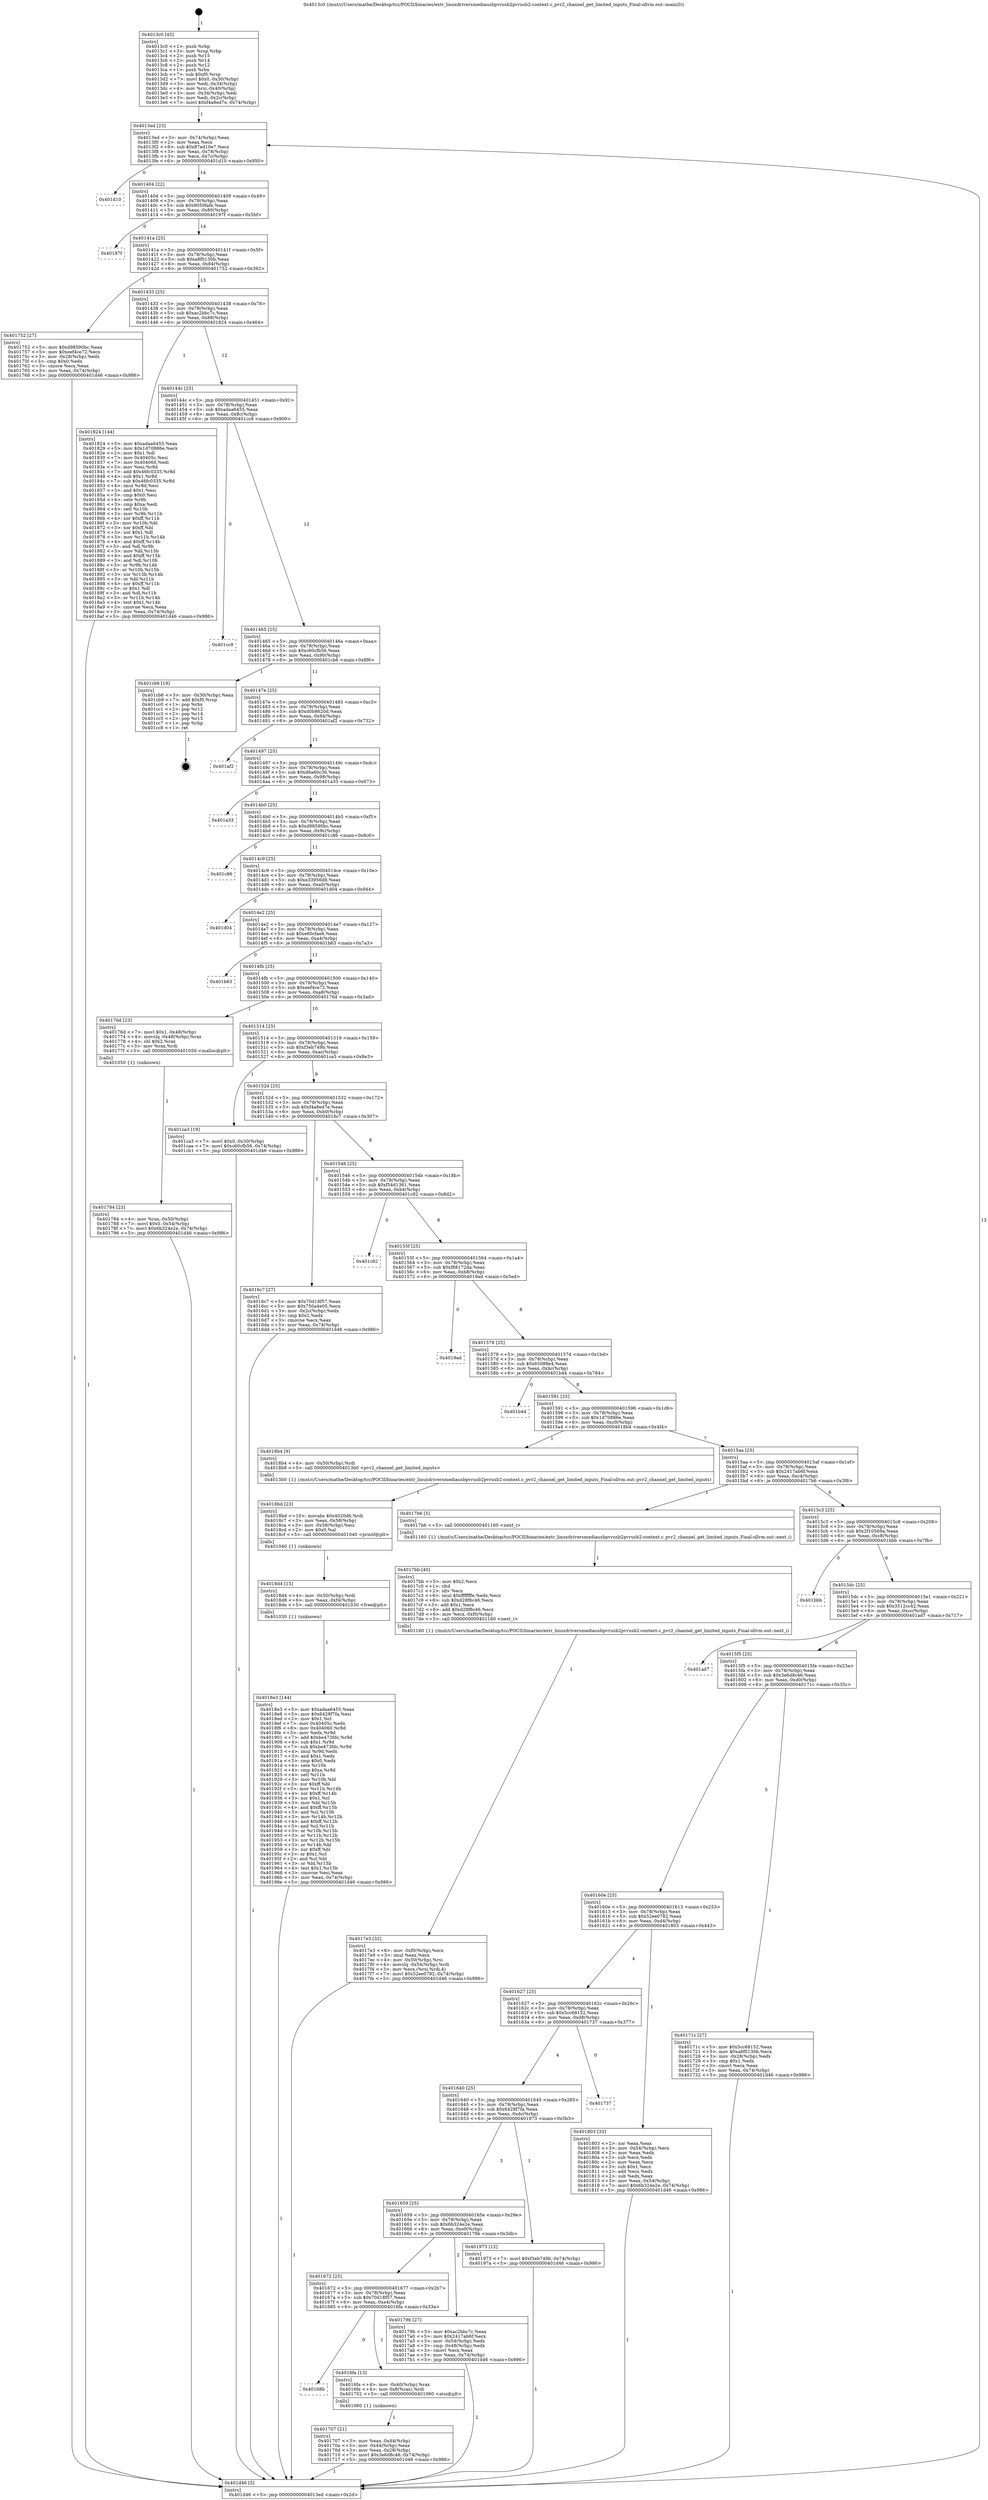 digraph "0x4013c0" {
  label = "0x4013c0 (/mnt/c/Users/mathe/Desktop/tcc/POCII/binaries/extr_linuxdriversmediausbpvrusb2pvrusb2-context.c_pvr2_channel_get_limited_inputs_Final-ollvm.out::main(0))"
  labelloc = "t"
  node[shape=record]

  Entry [label="",width=0.3,height=0.3,shape=circle,fillcolor=black,style=filled]
  "0x4013ed" [label="{
     0x4013ed [23]\l
     | [instrs]\l
     &nbsp;&nbsp;0x4013ed \<+3\>: mov -0x74(%rbp),%eax\l
     &nbsp;&nbsp;0x4013f0 \<+2\>: mov %eax,%ecx\l
     &nbsp;&nbsp;0x4013f2 \<+6\>: sub $0x87ed10e7,%ecx\l
     &nbsp;&nbsp;0x4013f8 \<+3\>: mov %eax,-0x78(%rbp)\l
     &nbsp;&nbsp;0x4013fb \<+3\>: mov %ecx,-0x7c(%rbp)\l
     &nbsp;&nbsp;0x4013fe \<+6\>: je 0000000000401d10 \<main+0x950\>\l
  }"]
  "0x401d10" [label="{
     0x401d10\l
  }", style=dashed]
  "0x401404" [label="{
     0x401404 [22]\l
     | [instrs]\l
     &nbsp;&nbsp;0x401404 \<+5\>: jmp 0000000000401409 \<main+0x49\>\l
     &nbsp;&nbsp;0x401409 \<+3\>: mov -0x78(%rbp),%eax\l
     &nbsp;&nbsp;0x40140c \<+5\>: sub $0x9050fafe,%eax\l
     &nbsp;&nbsp;0x401411 \<+3\>: mov %eax,-0x80(%rbp)\l
     &nbsp;&nbsp;0x401414 \<+6\>: je 000000000040197f \<main+0x5bf\>\l
  }"]
  Exit [label="",width=0.3,height=0.3,shape=circle,fillcolor=black,style=filled,peripheries=2]
  "0x40197f" [label="{
     0x40197f\l
  }", style=dashed]
  "0x40141a" [label="{
     0x40141a [25]\l
     | [instrs]\l
     &nbsp;&nbsp;0x40141a \<+5\>: jmp 000000000040141f \<main+0x5f\>\l
     &nbsp;&nbsp;0x40141f \<+3\>: mov -0x78(%rbp),%eax\l
     &nbsp;&nbsp;0x401422 \<+5\>: sub $0xa8f0130b,%eax\l
     &nbsp;&nbsp;0x401427 \<+6\>: mov %eax,-0x84(%rbp)\l
     &nbsp;&nbsp;0x40142d \<+6\>: je 0000000000401752 \<main+0x392\>\l
  }"]
  "0x4018e3" [label="{
     0x4018e3 [144]\l
     | [instrs]\l
     &nbsp;&nbsp;0x4018e3 \<+5\>: mov $0xadaa6455,%eax\l
     &nbsp;&nbsp;0x4018e8 \<+5\>: mov $0x6428f7fa,%esi\l
     &nbsp;&nbsp;0x4018ed \<+2\>: mov $0x1,%cl\l
     &nbsp;&nbsp;0x4018ef \<+7\>: mov 0x40405c,%edx\l
     &nbsp;&nbsp;0x4018f6 \<+8\>: mov 0x404060,%r8d\l
     &nbsp;&nbsp;0x4018fe \<+3\>: mov %edx,%r9d\l
     &nbsp;&nbsp;0x401901 \<+7\>: add $0xbe473fdc,%r9d\l
     &nbsp;&nbsp;0x401908 \<+4\>: sub $0x1,%r9d\l
     &nbsp;&nbsp;0x40190c \<+7\>: sub $0xbe473fdc,%r9d\l
     &nbsp;&nbsp;0x401913 \<+4\>: imul %r9d,%edx\l
     &nbsp;&nbsp;0x401917 \<+3\>: and $0x1,%edx\l
     &nbsp;&nbsp;0x40191a \<+3\>: cmp $0x0,%edx\l
     &nbsp;&nbsp;0x40191d \<+4\>: sete %r10b\l
     &nbsp;&nbsp;0x401921 \<+4\>: cmp $0xa,%r8d\l
     &nbsp;&nbsp;0x401925 \<+4\>: setl %r11b\l
     &nbsp;&nbsp;0x401929 \<+3\>: mov %r10b,%bl\l
     &nbsp;&nbsp;0x40192c \<+3\>: xor $0xff,%bl\l
     &nbsp;&nbsp;0x40192f \<+3\>: mov %r11b,%r14b\l
     &nbsp;&nbsp;0x401932 \<+4\>: xor $0xff,%r14b\l
     &nbsp;&nbsp;0x401936 \<+3\>: xor $0x1,%cl\l
     &nbsp;&nbsp;0x401939 \<+3\>: mov %bl,%r15b\l
     &nbsp;&nbsp;0x40193c \<+4\>: and $0xff,%r15b\l
     &nbsp;&nbsp;0x401940 \<+3\>: and %cl,%r10b\l
     &nbsp;&nbsp;0x401943 \<+3\>: mov %r14b,%r12b\l
     &nbsp;&nbsp;0x401946 \<+4\>: and $0xff,%r12b\l
     &nbsp;&nbsp;0x40194a \<+3\>: and %cl,%r11b\l
     &nbsp;&nbsp;0x40194d \<+3\>: or %r10b,%r15b\l
     &nbsp;&nbsp;0x401950 \<+3\>: or %r11b,%r12b\l
     &nbsp;&nbsp;0x401953 \<+3\>: xor %r12b,%r15b\l
     &nbsp;&nbsp;0x401956 \<+3\>: or %r14b,%bl\l
     &nbsp;&nbsp;0x401959 \<+3\>: xor $0xff,%bl\l
     &nbsp;&nbsp;0x40195c \<+3\>: or $0x1,%cl\l
     &nbsp;&nbsp;0x40195f \<+2\>: and %cl,%bl\l
     &nbsp;&nbsp;0x401961 \<+3\>: or %bl,%r15b\l
     &nbsp;&nbsp;0x401964 \<+4\>: test $0x1,%r15b\l
     &nbsp;&nbsp;0x401968 \<+3\>: cmovne %esi,%eax\l
     &nbsp;&nbsp;0x40196b \<+3\>: mov %eax,-0x74(%rbp)\l
     &nbsp;&nbsp;0x40196e \<+5\>: jmp 0000000000401d46 \<main+0x986\>\l
  }"]
  "0x401752" [label="{
     0x401752 [27]\l
     | [instrs]\l
     &nbsp;&nbsp;0x401752 \<+5\>: mov $0xd98590bc,%eax\l
     &nbsp;&nbsp;0x401757 \<+5\>: mov $0xeef4ce72,%ecx\l
     &nbsp;&nbsp;0x40175c \<+3\>: mov -0x28(%rbp),%edx\l
     &nbsp;&nbsp;0x40175f \<+3\>: cmp $0x0,%edx\l
     &nbsp;&nbsp;0x401762 \<+3\>: cmove %ecx,%eax\l
     &nbsp;&nbsp;0x401765 \<+3\>: mov %eax,-0x74(%rbp)\l
     &nbsp;&nbsp;0x401768 \<+5\>: jmp 0000000000401d46 \<main+0x986\>\l
  }"]
  "0x401433" [label="{
     0x401433 [25]\l
     | [instrs]\l
     &nbsp;&nbsp;0x401433 \<+5\>: jmp 0000000000401438 \<main+0x78\>\l
     &nbsp;&nbsp;0x401438 \<+3\>: mov -0x78(%rbp),%eax\l
     &nbsp;&nbsp;0x40143b \<+5\>: sub $0xac2bbc7c,%eax\l
     &nbsp;&nbsp;0x401440 \<+6\>: mov %eax,-0x88(%rbp)\l
     &nbsp;&nbsp;0x401446 \<+6\>: je 0000000000401824 \<main+0x464\>\l
  }"]
  "0x4018d4" [label="{
     0x4018d4 [15]\l
     | [instrs]\l
     &nbsp;&nbsp;0x4018d4 \<+4\>: mov -0x50(%rbp),%rdi\l
     &nbsp;&nbsp;0x4018d8 \<+6\>: mov %eax,-0xf4(%rbp)\l
     &nbsp;&nbsp;0x4018de \<+5\>: call 0000000000401030 \<free@plt\>\l
     | [calls]\l
     &nbsp;&nbsp;0x401030 \{1\} (unknown)\l
  }"]
  "0x401824" [label="{
     0x401824 [144]\l
     | [instrs]\l
     &nbsp;&nbsp;0x401824 \<+5\>: mov $0xadaa6455,%eax\l
     &nbsp;&nbsp;0x401829 \<+5\>: mov $0x1d70886e,%ecx\l
     &nbsp;&nbsp;0x40182e \<+2\>: mov $0x1,%dl\l
     &nbsp;&nbsp;0x401830 \<+7\>: mov 0x40405c,%esi\l
     &nbsp;&nbsp;0x401837 \<+7\>: mov 0x404060,%edi\l
     &nbsp;&nbsp;0x40183e \<+3\>: mov %esi,%r8d\l
     &nbsp;&nbsp;0x401841 \<+7\>: add $0x46fc0335,%r8d\l
     &nbsp;&nbsp;0x401848 \<+4\>: sub $0x1,%r8d\l
     &nbsp;&nbsp;0x40184c \<+7\>: sub $0x46fc0335,%r8d\l
     &nbsp;&nbsp;0x401853 \<+4\>: imul %r8d,%esi\l
     &nbsp;&nbsp;0x401857 \<+3\>: and $0x1,%esi\l
     &nbsp;&nbsp;0x40185a \<+3\>: cmp $0x0,%esi\l
     &nbsp;&nbsp;0x40185d \<+4\>: sete %r9b\l
     &nbsp;&nbsp;0x401861 \<+3\>: cmp $0xa,%edi\l
     &nbsp;&nbsp;0x401864 \<+4\>: setl %r10b\l
     &nbsp;&nbsp;0x401868 \<+3\>: mov %r9b,%r11b\l
     &nbsp;&nbsp;0x40186b \<+4\>: xor $0xff,%r11b\l
     &nbsp;&nbsp;0x40186f \<+3\>: mov %r10b,%bl\l
     &nbsp;&nbsp;0x401872 \<+3\>: xor $0xff,%bl\l
     &nbsp;&nbsp;0x401875 \<+3\>: xor $0x1,%dl\l
     &nbsp;&nbsp;0x401878 \<+3\>: mov %r11b,%r14b\l
     &nbsp;&nbsp;0x40187b \<+4\>: and $0xff,%r14b\l
     &nbsp;&nbsp;0x40187f \<+3\>: and %dl,%r9b\l
     &nbsp;&nbsp;0x401882 \<+3\>: mov %bl,%r15b\l
     &nbsp;&nbsp;0x401885 \<+4\>: and $0xff,%r15b\l
     &nbsp;&nbsp;0x401889 \<+3\>: and %dl,%r10b\l
     &nbsp;&nbsp;0x40188c \<+3\>: or %r9b,%r14b\l
     &nbsp;&nbsp;0x40188f \<+3\>: or %r10b,%r15b\l
     &nbsp;&nbsp;0x401892 \<+3\>: xor %r15b,%r14b\l
     &nbsp;&nbsp;0x401895 \<+3\>: or %bl,%r11b\l
     &nbsp;&nbsp;0x401898 \<+4\>: xor $0xff,%r11b\l
     &nbsp;&nbsp;0x40189c \<+3\>: or $0x1,%dl\l
     &nbsp;&nbsp;0x40189f \<+3\>: and %dl,%r11b\l
     &nbsp;&nbsp;0x4018a2 \<+3\>: or %r11b,%r14b\l
     &nbsp;&nbsp;0x4018a5 \<+4\>: test $0x1,%r14b\l
     &nbsp;&nbsp;0x4018a9 \<+3\>: cmovne %ecx,%eax\l
     &nbsp;&nbsp;0x4018ac \<+3\>: mov %eax,-0x74(%rbp)\l
     &nbsp;&nbsp;0x4018af \<+5\>: jmp 0000000000401d46 \<main+0x986\>\l
  }"]
  "0x40144c" [label="{
     0x40144c [25]\l
     | [instrs]\l
     &nbsp;&nbsp;0x40144c \<+5\>: jmp 0000000000401451 \<main+0x91\>\l
     &nbsp;&nbsp;0x401451 \<+3\>: mov -0x78(%rbp),%eax\l
     &nbsp;&nbsp;0x401454 \<+5\>: sub $0xadaa6455,%eax\l
     &nbsp;&nbsp;0x401459 \<+6\>: mov %eax,-0x8c(%rbp)\l
     &nbsp;&nbsp;0x40145f \<+6\>: je 0000000000401cc9 \<main+0x909\>\l
  }"]
  "0x4018bd" [label="{
     0x4018bd [23]\l
     | [instrs]\l
     &nbsp;&nbsp;0x4018bd \<+10\>: movabs $0x4020d6,%rdi\l
     &nbsp;&nbsp;0x4018c7 \<+3\>: mov %eax,-0x58(%rbp)\l
     &nbsp;&nbsp;0x4018ca \<+3\>: mov -0x58(%rbp),%esi\l
     &nbsp;&nbsp;0x4018cd \<+2\>: mov $0x0,%al\l
     &nbsp;&nbsp;0x4018cf \<+5\>: call 0000000000401040 \<printf@plt\>\l
     | [calls]\l
     &nbsp;&nbsp;0x401040 \{1\} (unknown)\l
  }"]
  "0x401cc9" [label="{
     0x401cc9\l
  }", style=dashed]
  "0x401465" [label="{
     0x401465 [25]\l
     | [instrs]\l
     &nbsp;&nbsp;0x401465 \<+5\>: jmp 000000000040146a \<main+0xaa\>\l
     &nbsp;&nbsp;0x40146a \<+3\>: mov -0x78(%rbp),%eax\l
     &nbsp;&nbsp;0x40146d \<+5\>: sub $0xc60cfb56,%eax\l
     &nbsp;&nbsp;0x401472 \<+6\>: mov %eax,-0x90(%rbp)\l
     &nbsp;&nbsp;0x401478 \<+6\>: je 0000000000401cb6 \<main+0x8f6\>\l
  }"]
  "0x4017e3" [label="{
     0x4017e3 [32]\l
     | [instrs]\l
     &nbsp;&nbsp;0x4017e3 \<+6\>: mov -0xf0(%rbp),%ecx\l
     &nbsp;&nbsp;0x4017e9 \<+3\>: imul %eax,%ecx\l
     &nbsp;&nbsp;0x4017ec \<+4\>: mov -0x50(%rbp),%rsi\l
     &nbsp;&nbsp;0x4017f0 \<+4\>: movslq -0x54(%rbp),%rdi\l
     &nbsp;&nbsp;0x4017f4 \<+3\>: mov %ecx,(%rsi,%rdi,4)\l
     &nbsp;&nbsp;0x4017f7 \<+7\>: movl $0x52ee0782,-0x74(%rbp)\l
     &nbsp;&nbsp;0x4017fe \<+5\>: jmp 0000000000401d46 \<main+0x986\>\l
  }"]
  "0x401cb6" [label="{
     0x401cb6 [19]\l
     | [instrs]\l
     &nbsp;&nbsp;0x401cb6 \<+3\>: mov -0x30(%rbp),%eax\l
     &nbsp;&nbsp;0x401cb9 \<+7\>: add $0xf0,%rsp\l
     &nbsp;&nbsp;0x401cc0 \<+1\>: pop %rbx\l
     &nbsp;&nbsp;0x401cc1 \<+2\>: pop %r12\l
     &nbsp;&nbsp;0x401cc3 \<+2\>: pop %r14\l
     &nbsp;&nbsp;0x401cc5 \<+2\>: pop %r15\l
     &nbsp;&nbsp;0x401cc7 \<+1\>: pop %rbp\l
     &nbsp;&nbsp;0x401cc8 \<+1\>: ret\l
  }"]
  "0x40147e" [label="{
     0x40147e [25]\l
     | [instrs]\l
     &nbsp;&nbsp;0x40147e \<+5\>: jmp 0000000000401483 \<main+0xc3\>\l
     &nbsp;&nbsp;0x401483 \<+3\>: mov -0x78(%rbp),%eax\l
     &nbsp;&nbsp;0x401486 \<+5\>: sub $0xd0b8620d,%eax\l
     &nbsp;&nbsp;0x40148b \<+6\>: mov %eax,-0x94(%rbp)\l
     &nbsp;&nbsp;0x401491 \<+6\>: je 0000000000401af2 \<main+0x732\>\l
  }"]
  "0x4017bb" [label="{
     0x4017bb [40]\l
     | [instrs]\l
     &nbsp;&nbsp;0x4017bb \<+5\>: mov $0x2,%ecx\l
     &nbsp;&nbsp;0x4017c0 \<+1\>: cltd\l
     &nbsp;&nbsp;0x4017c1 \<+2\>: idiv %ecx\l
     &nbsp;&nbsp;0x4017c3 \<+6\>: imul $0xfffffffe,%edx,%ecx\l
     &nbsp;&nbsp;0x4017c9 \<+6\>: sub $0xd28f6c46,%ecx\l
     &nbsp;&nbsp;0x4017cf \<+3\>: add $0x1,%ecx\l
     &nbsp;&nbsp;0x4017d2 \<+6\>: add $0xd28f6c46,%ecx\l
     &nbsp;&nbsp;0x4017d8 \<+6\>: mov %ecx,-0xf0(%rbp)\l
     &nbsp;&nbsp;0x4017de \<+5\>: call 0000000000401160 \<next_i\>\l
     | [calls]\l
     &nbsp;&nbsp;0x401160 \{1\} (/mnt/c/Users/mathe/Desktop/tcc/POCII/binaries/extr_linuxdriversmediausbpvrusb2pvrusb2-context.c_pvr2_channel_get_limited_inputs_Final-ollvm.out::next_i)\l
  }"]
  "0x401af2" [label="{
     0x401af2\l
  }", style=dashed]
  "0x401497" [label="{
     0x401497 [25]\l
     | [instrs]\l
     &nbsp;&nbsp;0x401497 \<+5\>: jmp 000000000040149c \<main+0xdc\>\l
     &nbsp;&nbsp;0x40149c \<+3\>: mov -0x78(%rbp),%eax\l
     &nbsp;&nbsp;0x40149f \<+5\>: sub $0xd6a60c36,%eax\l
     &nbsp;&nbsp;0x4014a4 \<+6\>: mov %eax,-0x98(%rbp)\l
     &nbsp;&nbsp;0x4014aa \<+6\>: je 0000000000401a33 \<main+0x673\>\l
  }"]
  "0x401784" [label="{
     0x401784 [23]\l
     | [instrs]\l
     &nbsp;&nbsp;0x401784 \<+4\>: mov %rax,-0x50(%rbp)\l
     &nbsp;&nbsp;0x401788 \<+7\>: movl $0x0,-0x54(%rbp)\l
     &nbsp;&nbsp;0x40178f \<+7\>: movl $0x6b324e2e,-0x74(%rbp)\l
     &nbsp;&nbsp;0x401796 \<+5\>: jmp 0000000000401d46 \<main+0x986\>\l
  }"]
  "0x401a33" [label="{
     0x401a33\l
  }", style=dashed]
  "0x4014b0" [label="{
     0x4014b0 [25]\l
     | [instrs]\l
     &nbsp;&nbsp;0x4014b0 \<+5\>: jmp 00000000004014b5 \<main+0xf5\>\l
     &nbsp;&nbsp;0x4014b5 \<+3\>: mov -0x78(%rbp),%eax\l
     &nbsp;&nbsp;0x4014b8 \<+5\>: sub $0xd98590bc,%eax\l
     &nbsp;&nbsp;0x4014bd \<+6\>: mov %eax,-0x9c(%rbp)\l
     &nbsp;&nbsp;0x4014c3 \<+6\>: je 0000000000401c86 \<main+0x8c6\>\l
  }"]
  "0x401707" [label="{
     0x401707 [21]\l
     | [instrs]\l
     &nbsp;&nbsp;0x401707 \<+3\>: mov %eax,-0x44(%rbp)\l
     &nbsp;&nbsp;0x40170a \<+3\>: mov -0x44(%rbp),%eax\l
     &nbsp;&nbsp;0x40170d \<+3\>: mov %eax,-0x28(%rbp)\l
     &nbsp;&nbsp;0x401710 \<+7\>: movl $0x3e6d8c46,-0x74(%rbp)\l
     &nbsp;&nbsp;0x401717 \<+5\>: jmp 0000000000401d46 \<main+0x986\>\l
  }"]
  "0x401c86" [label="{
     0x401c86\l
  }", style=dashed]
  "0x4014c9" [label="{
     0x4014c9 [25]\l
     | [instrs]\l
     &nbsp;&nbsp;0x4014c9 \<+5\>: jmp 00000000004014ce \<main+0x10e\>\l
     &nbsp;&nbsp;0x4014ce \<+3\>: mov -0x78(%rbp),%eax\l
     &nbsp;&nbsp;0x4014d1 \<+5\>: sub $0xe33956d8,%eax\l
     &nbsp;&nbsp;0x4014d6 \<+6\>: mov %eax,-0xa0(%rbp)\l
     &nbsp;&nbsp;0x4014dc \<+6\>: je 0000000000401d04 \<main+0x944\>\l
  }"]
  "0x40168b" [label="{
     0x40168b\l
  }", style=dashed]
  "0x401d04" [label="{
     0x401d04\l
  }", style=dashed]
  "0x4014e2" [label="{
     0x4014e2 [25]\l
     | [instrs]\l
     &nbsp;&nbsp;0x4014e2 \<+5\>: jmp 00000000004014e7 \<main+0x127\>\l
     &nbsp;&nbsp;0x4014e7 \<+3\>: mov -0x78(%rbp),%eax\l
     &nbsp;&nbsp;0x4014ea \<+5\>: sub $0xe60cfae6,%eax\l
     &nbsp;&nbsp;0x4014ef \<+6\>: mov %eax,-0xa4(%rbp)\l
     &nbsp;&nbsp;0x4014f5 \<+6\>: je 0000000000401b63 \<main+0x7a3\>\l
  }"]
  "0x4016fa" [label="{
     0x4016fa [13]\l
     | [instrs]\l
     &nbsp;&nbsp;0x4016fa \<+4\>: mov -0x40(%rbp),%rax\l
     &nbsp;&nbsp;0x4016fe \<+4\>: mov 0x8(%rax),%rdi\l
     &nbsp;&nbsp;0x401702 \<+5\>: call 0000000000401060 \<atoi@plt\>\l
     | [calls]\l
     &nbsp;&nbsp;0x401060 \{1\} (unknown)\l
  }"]
  "0x401b63" [label="{
     0x401b63\l
  }", style=dashed]
  "0x4014fb" [label="{
     0x4014fb [25]\l
     | [instrs]\l
     &nbsp;&nbsp;0x4014fb \<+5\>: jmp 0000000000401500 \<main+0x140\>\l
     &nbsp;&nbsp;0x401500 \<+3\>: mov -0x78(%rbp),%eax\l
     &nbsp;&nbsp;0x401503 \<+5\>: sub $0xeef4ce72,%eax\l
     &nbsp;&nbsp;0x401508 \<+6\>: mov %eax,-0xa8(%rbp)\l
     &nbsp;&nbsp;0x40150e \<+6\>: je 000000000040176d \<main+0x3ad\>\l
  }"]
  "0x401672" [label="{
     0x401672 [25]\l
     | [instrs]\l
     &nbsp;&nbsp;0x401672 \<+5\>: jmp 0000000000401677 \<main+0x2b7\>\l
     &nbsp;&nbsp;0x401677 \<+3\>: mov -0x78(%rbp),%eax\l
     &nbsp;&nbsp;0x40167a \<+5\>: sub $0x70d18f57,%eax\l
     &nbsp;&nbsp;0x40167f \<+6\>: mov %eax,-0xe4(%rbp)\l
     &nbsp;&nbsp;0x401685 \<+6\>: je 00000000004016fa \<main+0x33a\>\l
  }"]
  "0x40176d" [label="{
     0x40176d [23]\l
     | [instrs]\l
     &nbsp;&nbsp;0x40176d \<+7\>: movl $0x1,-0x48(%rbp)\l
     &nbsp;&nbsp;0x401774 \<+4\>: movslq -0x48(%rbp),%rax\l
     &nbsp;&nbsp;0x401778 \<+4\>: shl $0x2,%rax\l
     &nbsp;&nbsp;0x40177c \<+3\>: mov %rax,%rdi\l
     &nbsp;&nbsp;0x40177f \<+5\>: call 0000000000401050 \<malloc@plt\>\l
     | [calls]\l
     &nbsp;&nbsp;0x401050 \{1\} (unknown)\l
  }"]
  "0x401514" [label="{
     0x401514 [25]\l
     | [instrs]\l
     &nbsp;&nbsp;0x401514 \<+5\>: jmp 0000000000401519 \<main+0x159\>\l
     &nbsp;&nbsp;0x401519 \<+3\>: mov -0x78(%rbp),%eax\l
     &nbsp;&nbsp;0x40151c \<+5\>: sub $0xf3eb749b,%eax\l
     &nbsp;&nbsp;0x401521 \<+6\>: mov %eax,-0xac(%rbp)\l
     &nbsp;&nbsp;0x401527 \<+6\>: je 0000000000401ca3 \<main+0x8e3\>\l
  }"]
  "0x40179b" [label="{
     0x40179b [27]\l
     | [instrs]\l
     &nbsp;&nbsp;0x40179b \<+5\>: mov $0xac2bbc7c,%eax\l
     &nbsp;&nbsp;0x4017a0 \<+5\>: mov $0x2417ab6f,%ecx\l
     &nbsp;&nbsp;0x4017a5 \<+3\>: mov -0x54(%rbp),%edx\l
     &nbsp;&nbsp;0x4017a8 \<+3\>: cmp -0x48(%rbp),%edx\l
     &nbsp;&nbsp;0x4017ab \<+3\>: cmovl %ecx,%eax\l
     &nbsp;&nbsp;0x4017ae \<+3\>: mov %eax,-0x74(%rbp)\l
     &nbsp;&nbsp;0x4017b1 \<+5\>: jmp 0000000000401d46 \<main+0x986\>\l
  }"]
  "0x401ca3" [label="{
     0x401ca3 [19]\l
     | [instrs]\l
     &nbsp;&nbsp;0x401ca3 \<+7\>: movl $0x0,-0x30(%rbp)\l
     &nbsp;&nbsp;0x401caa \<+7\>: movl $0xc60cfb56,-0x74(%rbp)\l
     &nbsp;&nbsp;0x401cb1 \<+5\>: jmp 0000000000401d46 \<main+0x986\>\l
  }"]
  "0x40152d" [label="{
     0x40152d [25]\l
     | [instrs]\l
     &nbsp;&nbsp;0x40152d \<+5\>: jmp 0000000000401532 \<main+0x172\>\l
     &nbsp;&nbsp;0x401532 \<+3\>: mov -0x78(%rbp),%eax\l
     &nbsp;&nbsp;0x401535 \<+5\>: sub $0xf4a8ed7e,%eax\l
     &nbsp;&nbsp;0x40153a \<+6\>: mov %eax,-0xb0(%rbp)\l
     &nbsp;&nbsp;0x401540 \<+6\>: je 00000000004016c7 \<main+0x307\>\l
  }"]
  "0x401659" [label="{
     0x401659 [25]\l
     | [instrs]\l
     &nbsp;&nbsp;0x401659 \<+5\>: jmp 000000000040165e \<main+0x29e\>\l
     &nbsp;&nbsp;0x40165e \<+3\>: mov -0x78(%rbp),%eax\l
     &nbsp;&nbsp;0x401661 \<+5\>: sub $0x6b324e2e,%eax\l
     &nbsp;&nbsp;0x401666 \<+6\>: mov %eax,-0xe0(%rbp)\l
     &nbsp;&nbsp;0x40166c \<+6\>: je 000000000040179b \<main+0x3db\>\l
  }"]
  "0x4016c7" [label="{
     0x4016c7 [27]\l
     | [instrs]\l
     &nbsp;&nbsp;0x4016c7 \<+5\>: mov $0x70d18f57,%eax\l
     &nbsp;&nbsp;0x4016cc \<+5\>: mov $0x750a4e05,%ecx\l
     &nbsp;&nbsp;0x4016d1 \<+3\>: mov -0x2c(%rbp),%edx\l
     &nbsp;&nbsp;0x4016d4 \<+3\>: cmp $0x2,%edx\l
     &nbsp;&nbsp;0x4016d7 \<+3\>: cmovne %ecx,%eax\l
     &nbsp;&nbsp;0x4016da \<+3\>: mov %eax,-0x74(%rbp)\l
     &nbsp;&nbsp;0x4016dd \<+5\>: jmp 0000000000401d46 \<main+0x986\>\l
  }"]
  "0x401546" [label="{
     0x401546 [25]\l
     | [instrs]\l
     &nbsp;&nbsp;0x401546 \<+5\>: jmp 000000000040154b \<main+0x18b\>\l
     &nbsp;&nbsp;0x40154b \<+3\>: mov -0x78(%rbp),%eax\l
     &nbsp;&nbsp;0x40154e \<+5\>: sub $0xf54d1361,%eax\l
     &nbsp;&nbsp;0x401553 \<+6\>: mov %eax,-0xb4(%rbp)\l
     &nbsp;&nbsp;0x401559 \<+6\>: je 0000000000401c92 \<main+0x8d2\>\l
  }"]
  "0x401d46" [label="{
     0x401d46 [5]\l
     | [instrs]\l
     &nbsp;&nbsp;0x401d46 \<+5\>: jmp 00000000004013ed \<main+0x2d\>\l
  }"]
  "0x4013c0" [label="{
     0x4013c0 [45]\l
     | [instrs]\l
     &nbsp;&nbsp;0x4013c0 \<+1\>: push %rbp\l
     &nbsp;&nbsp;0x4013c1 \<+3\>: mov %rsp,%rbp\l
     &nbsp;&nbsp;0x4013c4 \<+2\>: push %r15\l
     &nbsp;&nbsp;0x4013c6 \<+2\>: push %r14\l
     &nbsp;&nbsp;0x4013c8 \<+2\>: push %r12\l
     &nbsp;&nbsp;0x4013ca \<+1\>: push %rbx\l
     &nbsp;&nbsp;0x4013cb \<+7\>: sub $0xf0,%rsp\l
     &nbsp;&nbsp;0x4013d2 \<+7\>: movl $0x0,-0x30(%rbp)\l
     &nbsp;&nbsp;0x4013d9 \<+3\>: mov %edi,-0x34(%rbp)\l
     &nbsp;&nbsp;0x4013dc \<+4\>: mov %rsi,-0x40(%rbp)\l
     &nbsp;&nbsp;0x4013e0 \<+3\>: mov -0x34(%rbp),%edi\l
     &nbsp;&nbsp;0x4013e3 \<+3\>: mov %edi,-0x2c(%rbp)\l
     &nbsp;&nbsp;0x4013e6 \<+7\>: movl $0xf4a8ed7e,-0x74(%rbp)\l
  }"]
  "0x401973" [label="{
     0x401973 [12]\l
     | [instrs]\l
     &nbsp;&nbsp;0x401973 \<+7\>: movl $0xf3eb749b,-0x74(%rbp)\l
     &nbsp;&nbsp;0x40197a \<+5\>: jmp 0000000000401d46 \<main+0x986\>\l
  }"]
  "0x401c92" [label="{
     0x401c92\l
  }", style=dashed]
  "0x40155f" [label="{
     0x40155f [25]\l
     | [instrs]\l
     &nbsp;&nbsp;0x40155f \<+5\>: jmp 0000000000401564 \<main+0x1a4\>\l
     &nbsp;&nbsp;0x401564 \<+3\>: mov -0x78(%rbp),%eax\l
     &nbsp;&nbsp;0x401567 \<+5\>: sub $0xf88172da,%eax\l
     &nbsp;&nbsp;0x40156c \<+6\>: mov %eax,-0xb8(%rbp)\l
     &nbsp;&nbsp;0x401572 \<+6\>: je 00000000004019ad \<main+0x5ed\>\l
  }"]
  "0x401640" [label="{
     0x401640 [25]\l
     | [instrs]\l
     &nbsp;&nbsp;0x401640 \<+5\>: jmp 0000000000401645 \<main+0x285\>\l
     &nbsp;&nbsp;0x401645 \<+3\>: mov -0x78(%rbp),%eax\l
     &nbsp;&nbsp;0x401648 \<+5\>: sub $0x6428f7fa,%eax\l
     &nbsp;&nbsp;0x40164d \<+6\>: mov %eax,-0xdc(%rbp)\l
     &nbsp;&nbsp;0x401653 \<+6\>: je 0000000000401973 \<main+0x5b3\>\l
  }"]
  "0x4019ad" [label="{
     0x4019ad\l
  }", style=dashed]
  "0x401578" [label="{
     0x401578 [25]\l
     | [instrs]\l
     &nbsp;&nbsp;0x401578 \<+5\>: jmp 000000000040157d \<main+0x1bd\>\l
     &nbsp;&nbsp;0x40157d \<+3\>: mov -0x78(%rbp),%eax\l
     &nbsp;&nbsp;0x401580 \<+5\>: sub $0x65088e4,%eax\l
     &nbsp;&nbsp;0x401585 \<+6\>: mov %eax,-0xbc(%rbp)\l
     &nbsp;&nbsp;0x40158b \<+6\>: je 0000000000401b44 \<main+0x784\>\l
  }"]
  "0x401737" [label="{
     0x401737\l
  }", style=dashed]
  "0x401b44" [label="{
     0x401b44\l
  }", style=dashed]
  "0x401591" [label="{
     0x401591 [25]\l
     | [instrs]\l
     &nbsp;&nbsp;0x401591 \<+5\>: jmp 0000000000401596 \<main+0x1d6\>\l
     &nbsp;&nbsp;0x401596 \<+3\>: mov -0x78(%rbp),%eax\l
     &nbsp;&nbsp;0x401599 \<+5\>: sub $0x1d70886e,%eax\l
     &nbsp;&nbsp;0x40159e \<+6\>: mov %eax,-0xc0(%rbp)\l
     &nbsp;&nbsp;0x4015a4 \<+6\>: je 00000000004018b4 \<main+0x4f4\>\l
  }"]
  "0x401627" [label="{
     0x401627 [25]\l
     | [instrs]\l
     &nbsp;&nbsp;0x401627 \<+5\>: jmp 000000000040162c \<main+0x26c\>\l
     &nbsp;&nbsp;0x40162c \<+3\>: mov -0x78(%rbp),%eax\l
     &nbsp;&nbsp;0x40162f \<+5\>: sub $0x5cc68152,%eax\l
     &nbsp;&nbsp;0x401634 \<+6\>: mov %eax,-0xd8(%rbp)\l
     &nbsp;&nbsp;0x40163a \<+6\>: je 0000000000401737 \<main+0x377\>\l
  }"]
  "0x4018b4" [label="{
     0x4018b4 [9]\l
     | [instrs]\l
     &nbsp;&nbsp;0x4018b4 \<+4\>: mov -0x50(%rbp),%rdi\l
     &nbsp;&nbsp;0x4018b8 \<+5\>: call 00000000004013b0 \<pvr2_channel_get_limited_inputs\>\l
     | [calls]\l
     &nbsp;&nbsp;0x4013b0 \{1\} (/mnt/c/Users/mathe/Desktop/tcc/POCII/binaries/extr_linuxdriversmediausbpvrusb2pvrusb2-context.c_pvr2_channel_get_limited_inputs_Final-ollvm.out::pvr2_channel_get_limited_inputs)\l
  }"]
  "0x4015aa" [label="{
     0x4015aa [25]\l
     | [instrs]\l
     &nbsp;&nbsp;0x4015aa \<+5\>: jmp 00000000004015af \<main+0x1ef\>\l
     &nbsp;&nbsp;0x4015af \<+3\>: mov -0x78(%rbp),%eax\l
     &nbsp;&nbsp;0x4015b2 \<+5\>: sub $0x2417ab6f,%eax\l
     &nbsp;&nbsp;0x4015b7 \<+6\>: mov %eax,-0xc4(%rbp)\l
     &nbsp;&nbsp;0x4015bd \<+6\>: je 00000000004017b6 \<main+0x3f6\>\l
  }"]
  "0x401803" [label="{
     0x401803 [33]\l
     | [instrs]\l
     &nbsp;&nbsp;0x401803 \<+2\>: xor %eax,%eax\l
     &nbsp;&nbsp;0x401805 \<+3\>: mov -0x54(%rbp),%ecx\l
     &nbsp;&nbsp;0x401808 \<+2\>: mov %eax,%edx\l
     &nbsp;&nbsp;0x40180a \<+2\>: sub %ecx,%edx\l
     &nbsp;&nbsp;0x40180c \<+2\>: mov %eax,%ecx\l
     &nbsp;&nbsp;0x40180e \<+3\>: sub $0x1,%ecx\l
     &nbsp;&nbsp;0x401811 \<+2\>: add %ecx,%edx\l
     &nbsp;&nbsp;0x401813 \<+2\>: sub %edx,%eax\l
     &nbsp;&nbsp;0x401815 \<+3\>: mov %eax,-0x54(%rbp)\l
     &nbsp;&nbsp;0x401818 \<+7\>: movl $0x6b324e2e,-0x74(%rbp)\l
     &nbsp;&nbsp;0x40181f \<+5\>: jmp 0000000000401d46 \<main+0x986\>\l
  }"]
  "0x4017b6" [label="{
     0x4017b6 [5]\l
     | [instrs]\l
     &nbsp;&nbsp;0x4017b6 \<+5\>: call 0000000000401160 \<next_i\>\l
     | [calls]\l
     &nbsp;&nbsp;0x401160 \{1\} (/mnt/c/Users/mathe/Desktop/tcc/POCII/binaries/extr_linuxdriversmediausbpvrusb2pvrusb2-context.c_pvr2_channel_get_limited_inputs_Final-ollvm.out::next_i)\l
  }"]
  "0x4015c3" [label="{
     0x4015c3 [25]\l
     | [instrs]\l
     &nbsp;&nbsp;0x4015c3 \<+5\>: jmp 00000000004015c8 \<main+0x208\>\l
     &nbsp;&nbsp;0x4015c8 \<+3\>: mov -0x78(%rbp),%eax\l
     &nbsp;&nbsp;0x4015cb \<+5\>: sub $0x2f10569a,%eax\l
     &nbsp;&nbsp;0x4015d0 \<+6\>: mov %eax,-0xc8(%rbp)\l
     &nbsp;&nbsp;0x4015d6 \<+6\>: je 0000000000401bbb \<main+0x7fb\>\l
  }"]
  "0x40160e" [label="{
     0x40160e [25]\l
     | [instrs]\l
     &nbsp;&nbsp;0x40160e \<+5\>: jmp 0000000000401613 \<main+0x253\>\l
     &nbsp;&nbsp;0x401613 \<+3\>: mov -0x78(%rbp),%eax\l
     &nbsp;&nbsp;0x401616 \<+5\>: sub $0x52ee0782,%eax\l
     &nbsp;&nbsp;0x40161b \<+6\>: mov %eax,-0xd4(%rbp)\l
     &nbsp;&nbsp;0x401621 \<+6\>: je 0000000000401803 \<main+0x443\>\l
  }"]
  "0x401bbb" [label="{
     0x401bbb\l
  }", style=dashed]
  "0x4015dc" [label="{
     0x4015dc [25]\l
     | [instrs]\l
     &nbsp;&nbsp;0x4015dc \<+5\>: jmp 00000000004015e1 \<main+0x221\>\l
     &nbsp;&nbsp;0x4015e1 \<+3\>: mov -0x78(%rbp),%eax\l
     &nbsp;&nbsp;0x4015e4 \<+5\>: sub $0x3512cc42,%eax\l
     &nbsp;&nbsp;0x4015e9 \<+6\>: mov %eax,-0xcc(%rbp)\l
     &nbsp;&nbsp;0x4015ef \<+6\>: je 0000000000401ad7 \<main+0x717\>\l
  }"]
  "0x40171c" [label="{
     0x40171c [27]\l
     | [instrs]\l
     &nbsp;&nbsp;0x40171c \<+5\>: mov $0x5cc68152,%eax\l
     &nbsp;&nbsp;0x401721 \<+5\>: mov $0xa8f0130b,%ecx\l
     &nbsp;&nbsp;0x401726 \<+3\>: mov -0x28(%rbp),%edx\l
     &nbsp;&nbsp;0x401729 \<+3\>: cmp $0x1,%edx\l
     &nbsp;&nbsp;0x40172c \<+3\>: cmovl %ecx,%eax\l
     &nbsp;&nbsp;0x40172f \<+3\>: mov %eax,-0x74(%rbp)\l
     &nbsp;&nbsp;0x401732 \<+5\>: jmp 0000000000401d46 \<main+0x986\>\l
  }"]
  "0x401ad7" [label="{
     0x401ad7\l
  }", style=dashed]
  "0x4015f5" [label="{
     0x4015f5 [25]\l
     | [instrs]\l
     &nbsp;&nbsp;0x4015f5 \<+5\>: jmp 00000000004015fa \<main+0x23a\>\l
     &nbsp;&nbsp;0x4015fa \<+3\>: mov -0x78(%rbp),%eax\l
     &nbsp;&nbsp;0x4015fd \<+5\>: sub $0x3e6d8c46,%eax\l
     &nbsp;&nbsp;0x401602 \<+6\>: mov %eax,-0xd0(%rbp)\l
     &nbsp;&nbsp;0x401608 \<+6\>: je 000000000040171c \<main+0x35c\>\l
  }"]
  Entry -> "0x4013c0" [label=" 1"]
  "0x4013ed" -> "0x401d10" [label=" 0"]
  "0x4013ed" -> "0x401404" [label=" 14"]
  "0x401cb6" -> Exit [label=" 1"]
  "0x401404" -> "0x40197f" [label=" 0"]
  "0x401404" -> "0x40141a" [label=" 14"]
  "0x401ca3" -> "0x401d46" [label=" 1"]
  "0x40141a" -> "0x401752" [label=" 1"]
  "0x40141a" -> "0x401433" [label=" 13"]
  "0x401973" -> "0x401d46" [label=" 1"]
  "0x401433" -> "0x401824" [label=" 1"]
  "0x401433" -> "0x40144c" [label=" 12"]
  "0x4018e3" -> "0x401d46" [label=" 1"]
  "0x40144c" -> "0x401cc9" [label=" 0"]
  "0x40144c" -> "0x401465" [label=" 12"]
  "0x4018d4" -> "0x4018e3" [label=" 1"]
  "0x401465" -> "0x401cb6" [label=" 1"]
  "0x401465" -> "0x40147e" [label=" 11"]
  "0x4018bd" -> "0x4018d4" [label=" 1"]
  "0x40147e" -> "0x401af2" [label=" 0"]
  "0x40147e" -> "0x401497" [label=" 11"]
  "0x4018b4" -> "0x4018bd" [label=" 1"]
  "0x401497" -> "0x401a33" [label=" 0"]
  "0x401497" -> "0x4014b0" [label=" 11"]
  "0x401824" -> "0x401d46" [label=" 1"]
  "0x4014b0" -> "0x401c86" [label=" 0"]
  "0x4014b0" -> "0x4014c9" [label=" 11"]
  "0x401803" -> "0x401d46" [label=" 1"]
  "0x4014c9" -> "0x401d04" [label=" 0"]
  "0x4014c9" -> "0x4014e2" [label=" 11"]
  "0x4017e3" -> "0x401d46" [label=" 1"]
  "0x4014e2" -> "0x401b63" [label=" 0"]
  "0x4014e2" -> "0x4014fb" [label=" 11"]
  "0x4017bb" -> "0x4017e3" [label=" 1"]
  "0x4014fb" -> "0x40176d" [label=" 1"]
  "0x4014fb" -> "0x401514" [label=" 10"]
  "0x40179b" -> "0x401d46" [label=" 2"]
  "0x401514" -> "0x401ca3" [label=" 1"]
  "0x401514" -> "0x40152d" [label=" 9"]
  "0x401784" -> "0x401d46" [label=" 1"]
  "0x40152d" -> "0x4016c7" [label=" 1"]
  "0x40152d" -> "0x401546" [label=" 8"]
  "0x4016c7" -> "0x401d46" [label=" 1"]
  "0x4013c0" -> "0x4013ed" [label=" 1"]
  "0x401d46" -> "0x4013ed" [label=" 13"]
  "0x401752" -> "0x401d46" [label=" 1"]
  "0x401546" -> "0x401c92" [label=" 0"]
  "0x401546" -> "0x40155f" [label=" 8"]
  "0x40171c" -> "0x401d46" [label=" 1"]
  "0x40155f" -> "0x4019ad" [label=" 0"]
  "0x40155f" -> "0x401578" [label=" 8"]
  "0x4016fa" -> "0x401707" [label=" 1"]
  "0x401578" -> "0x401b44" [label=" 0"]
  "0x401578" -> "0x401591" [label=" 8"]
  "0x401672" -> "0x40168b" [label=" 0"]
  "0x401591" -> "0x4018b4" [label=" 1"]
  "0x401591" -> "0x4015aa" [label=" 7"]
  "0x4017b6" -> "0x4017bb" [label=" 1"]
  "0x4015aa" -> "0x4017b6" [label=" 1"]
  "0x4015aa" -> "0x4015c3" [label=" 6"]
  "0x401659" -> "0x401672" [label=" 1"]
  "0x4015c3" -> "0x401bbb" [label=" 0"]
  "0x4015c3" -> "0x4015dc" [label=" 6"]
  "0x40176d" -> "0x401784" [label=" 1"]
  "0x4015dc" -> "0x401ad7" [label=" 0"]
  "0x4015dc" -> "0x4015f5" [label=" 6"]
  "0x401640" -> "0x401659" [label=" 3"]
  "0x4015f5" -> "0x40171c" [label=" 1"]
  "0x4015f5" -> "0x40160e" [label=" 5"]
  "0x401659" -> "0x40179b" [label=" 2"]
  "0x40160e" -> "0x401803" [label=" 1"]
  "0x40160e" -> "0x401627" [label=" 4"]
  "0x401672" -> "0x4016fa" [label=" 1"]
  "0x401627" -> "0x401737" [label=" 0"]
  "0x401627" -> "0x401640" [label=" 4"]
  "0x401707" -> "0x401d46" [label=" 1"]
  "0x401640" -> "0x401973" [label=" 1"]
}
